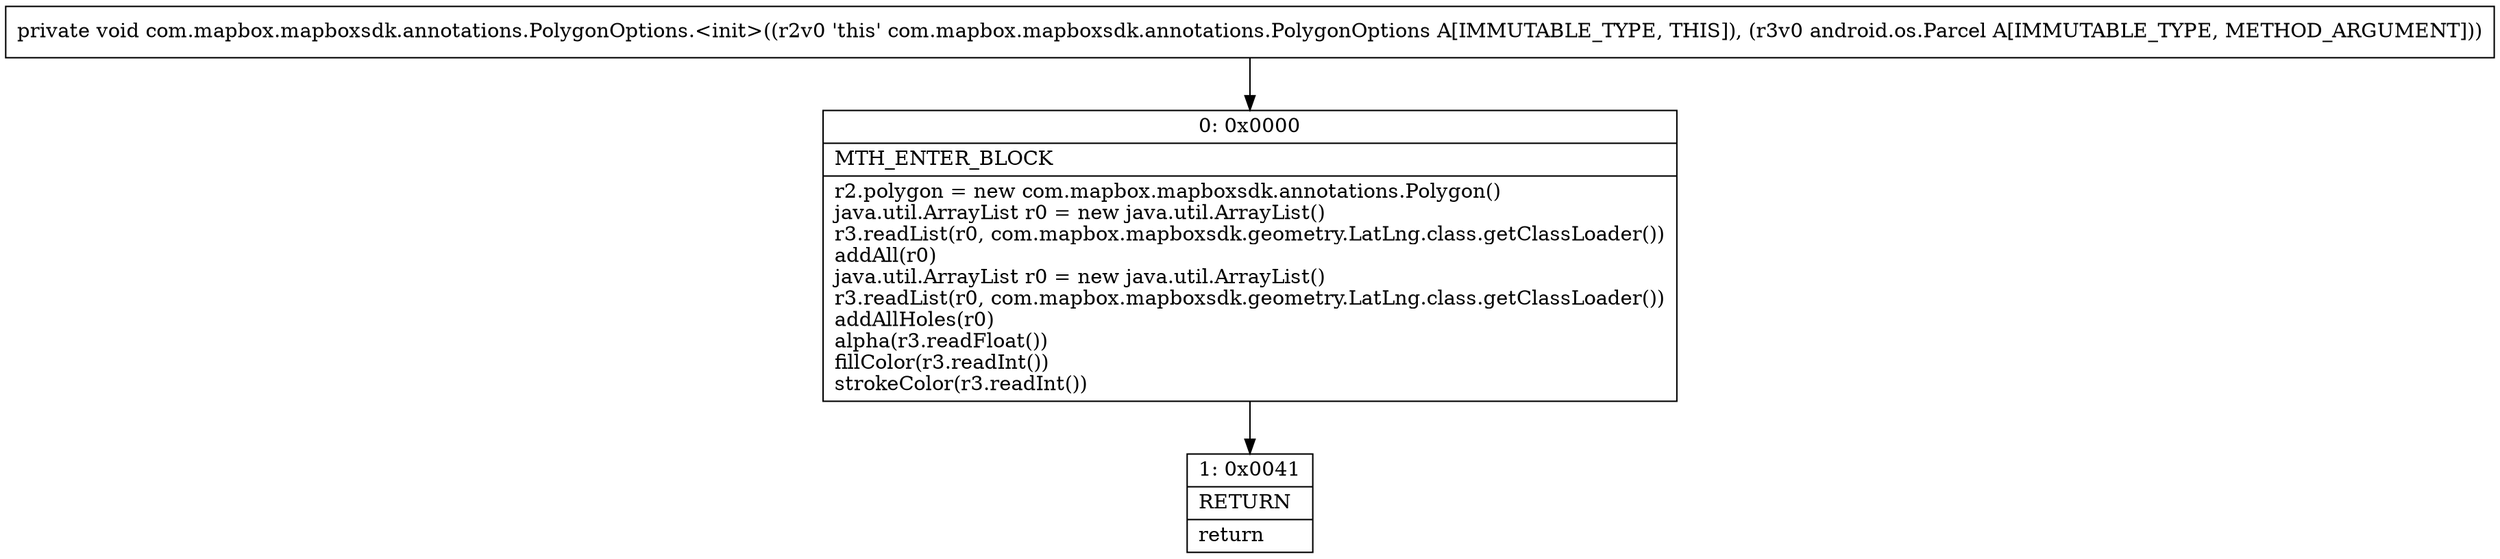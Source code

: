 digraph "CFG forcom.mapbox.mapboxsdk.annotations.PolygonOptions.\<init\>(Landroid\/os\/Parcel;)V" {
Node_0 [shape=record,label="{0\:\ 0x0000|MTH_ENTER_BLOCK\l|r2.polygon = new com.mapbox.mapboxsdk.annotations.Polygon()\ljava.util.ArrayList r0 = new java.util.ArrayList()\lr3.readList(r0, com.mapbox.mapboxsdk.geometry.LatLng.class.getClassLoader())\laddAll(r0)\ljava.util.ArrayList r0 = new java.util.ArrayList()\lr3.readList(r0, com.mapbox.mapboxsdk.geometry.LatLng.class.getClassLoader())\laddAllHoles(r0)\lalpha(r3.readFloat())\lfillColor(r3.readInt())\lstrokeColor(r3.readInt())\l}"];
Node_1 [shape=record,label="{1\:\ 0x0041|RETURN\l|return\l}"];
MethodNode[shape=record,label="{private void com.mapbox.mapboxsdk.annotations.PolygonOptions.\<init\>((r2v0 'this' com.mapbox.mapboxsdk.annotations.PolygonOptions A[IMMUTABLE_TYPE, THIS]), (r3v0 android.os.Parcel A[IMMUTABLE_TYPE, METHOD_ARGUMENT])) }"];
MethodNode -> Node_0;
Node_0 -> Node_1;
}

